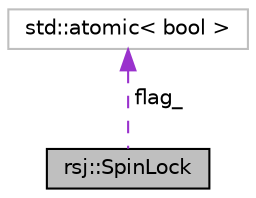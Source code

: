 digraph "rsj::SpinLock"
{
 // INTERACTIVE_SVG=YES
 // LATEX_PDF_SIZE
  edge [fontname="Helvetica",fontsize="10",labelfontname="Helvetica",labelfontsize="10"];
  node [fontname="Helvetica",fontsize="10",shape=record];
  Node1 [label="rsj::SpinLock",height=0.2,width=0.4,color="black", fillcolor="grey75", style="filled", fontcolor="black",tooltip=" "];
  Node2 -> Node1 [dir="back",color="darkorchid3",fontsize="10",style="dashed",label=" flag_" ,fontname="Helvetica"];
  Node2 [label="std::atomic\< bool \>",height=0.2,width=0.4,color="grey75", fillcolor="white", style="filled",tooltip=" "];
}
